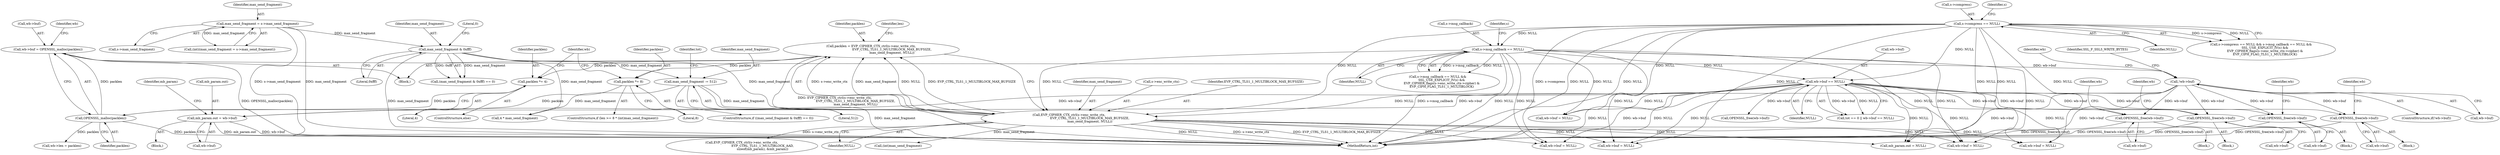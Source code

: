 digraph "0_openssl_77c77f0a1b9f15b869ca3342186dfbedd1119d0e@API" {
"1000336" [label="(Call,wb->buf = OPENSSL_malloc(packlen))"];
"1000340" [label="(Call,OPENSSL_malloc(packlen))"];
"1000333" [label="(Call,packlen *= 4)"];
"1000312" [label="(Call,packlen = EVP_CIPHER_CTX_ctrl(s->enc_write_ctx,\n                                          EVP_CTRL_TLS1_1_MULTIBLOCK_MAX_BUFSIZE,\n                                          max_send_fragment, NULL))"];
"1000314" [label="(Call,EVP_CIPHER_CTX_ctrl(s->enc_write_ctx,\n                                          EVP_CTRL_TLS1_1_MULTIBLOCK_MAX_BUFSIZE,\n                                          max_send_fragment, NULL))"];
"1000292" [label="(Call,max_send_fragment & 0xfff)"];
"1000258" [label="(Call,max_send_fragment = s->max_send_fragment)"];
"1000296" [label="(Call,max_send_fragment -= 512)"];
"1000264" [label="(Call,s->compress == NULL)"];
"1000270" [label="(Call,s->msg_callback == NULL)"];
"1000304" [label="(Call,wb->buf == NULL)"];
"1000329" [label="(Call,packlen *= 8)"];
"1000343" [label="(Call,!wb->buf)"];
"1000390" [label="(Call,OPENSSL_free(wb->buf))"];
"1000532" [label="(Call,OPENSSL_free(wb->buf))"];
"1000542" [label="(Call,mb_param.out = wb->buf)"];
"1000682" [label="(Call,OPENSSL_free(wb->buf))"];
"1000707" [label="(Call,OPENSSL_free(wb->buf))"];
"1000345" [label="(Identifier,wb)"];
"1000340" [label="(Call,OPENSSL_malloc(packlen))"];
"1000706" [label="(Block,)"];
"1000382" [label="(Block,)"];
"1000270" [label="(Call,s->msg_callback == NULL)"];
"1000268" [label="(Identifier,NULL)"];
"1000713" [label="(Identifier,wb)"];
"1000708" [label="(Call,wb->buf)"];
"1000314" [label="(Call,EVP_CIPHER_CTX_ctrl(s->enc_write_ctx,\n                                          EVP_CTRL_TLS1_1_MULTIBLOCK_MAX_BUFSIZE,\n                                          max_send_fragment, NULL))"];
"1000543" [label="(Call,mb_param.out)"];
"1000271" [label="(Call,s->msg_callback)"];
"1000334" [label="(Identifier,packlen)"];
"1000681" [label="(Block,)"];
"1000263" [label="(Call,s->compress == NULL && s->msg_callback == NULL &&\n        SSL_USE_EXPLICIT_IV(s) &&\n        EVP_CIPHER_flags(s->enc_write_ctx->cipher) &\n        EVP_CIPH_FLAG_TLS1_1_MULTIBLOCK)"];
"1000260" [label="(Call,s->max_send_fragment)"];
"1000546" [label="(Call,wb->buf)"];
"1000321" [label="(ControlStructure,if (len >= 8 * (int)max_send_fragment))"];
"1000256" [label="(Call,(int)(max_send_fragment = s->max_send_fragment))"];
"1000320" [label="(Identifier,NULL)"];
"1000551" [label="(Identifier,mb_param)"];
"1000309" [label="(Block,)"];
"1000331" [label="(Literal,8)"];
"1000683" [label="(Call,wb->buf)"];
"1000342" [label="(ControlStructure,if(!wb->buf))"];
"1000313" [label="(Identifier,packlen)"];
"1000682" [label="(Call,OPENSSL_free(wb->buf))"];
"1000319" [label="(Identifier,max_send_fragment)"];
"1000326" [label="(Call,(int)max_send_fragment)"];
"1000510" [label="(Call,EVP_CIPHER_CTX_ctrl(s->enc_write_ctx,\n                                          EVP_CTRL_TLS1_1_MULTIBLOCK_AAD,\n                                          sizeof(mb_param), &mb_param))"];
"1000536" [label="(Call,wb->buf = NULL)"];
"1000845" [label="(MethodReturn,int)"];
"1000532" [label="(Call,OPENSSL_free(wb->buf))"];
"1000356" [label="(Identifier,wb)"];
"1000304" [label="(Call,wb->buf == NULL)"];
"1000269" [label="(Call,s->msg_callback == NULL &&\n        SSL_USE_EXPLICIT_IV(s) &&\n        EVP_CIPHER_flags(s->enc_write_ctx->cipher) &\n        EVP_CIPH_FLAG_TLS1_1_MULTIBLOCK)"];
"1000531" [label="(Block,)"];
"1000533" [label="(Call,wb->buf)"];
"1000538" [label="(Identifier,wb)"];
"1000312" [label="(Call,packlen = EVP_CIPHER_CTX_ctrl(s->enc_write_ctx,\n                                          EVP_CTRL_TLS1_1_MULTIBLOCK_MAX_BUFSIZE,\n                                          max_send_fragment, NULL))"];
"1000315" [label="(Call,s->enc_write_ctx)"];
"1000338" [label="(Identifier,wb)"];
"1000711" [label="(Call,wb->buf = NULL)"];
"1000688" [label="(Identifier,wb)"];
"1000297" [label="(Identifier,max_send_fragment)"];
"1000396" [label="(Identifier,wb)"];
"1000295" [label="(Literal,0)"];
"1000332" [label="(ControlStructure,else)"];
"1000333" [label="(Call,packlen *= 4)"];
"1000318" [label="(Identifier,EVP_CTRL_TLS1_1_MULTIBLOCK_MAX_BUFSIZE)"];
"1000277" [label="(Identifier,s)"];
"1000343" [label="(Call,!wb->buf)"];
"1000294" [label="(Literal,0xfff)"];
"1000305" [label="(Call,wb->buf)"];
"1000542" [label="(Call,mb_param.out = wb->buf)"];
"1000292" [label="(Call,max_send_fragment & 0xfff)"];
"1000335" [label="(Literal,4)"];
"1000274" [label="(Identifier,NULL)"];
"1000365" [label="(Call,OPENSSL_free(wb->buf))"];
"1000686" [label="(Call,wb->buf = NULL)"];
"1000308" [label="(Identifier,NULL)"];
"1000369" [label="(Call,wb->buf = NULL)"];
"1000264" [label="(Call,s->compress == NULL)"];
"1000272" [label="(Identifier,s)"];
"1000341" [label="(Identifier,packlen)"];
"1000300" [label="(Call,tot == 0 || wb->buf == NULL)"];
"1000293" [label="(Identifier,max_send_fragment)"];
"1000389" [label="(Block,)"];
"1000258" [label="(Call,max_send_fragment = s->max_send_fragment)"];
"1000707" [label="(Call,OPENSSL_free(wb->buf))"];
"1000349" [label="(Identifier,SSL_F_SSL3_WRITE_BYTES)"];
"1000330" [label="(Identifier,packlen)"];
"1000354" [label="(Call,wb->len = packlen)"];
"1000394" [label="(Call,wb->buf = NULL)"];
"1000329" [label="(Call,packlen *= 8)"];
"1000296" [label="(Call,max_send_fragment -= 512)"];
"1000290" [label="(ControlStructure,if ((max_send_fragment & 0xfff) == 0))"];
"1000336" [label="(Call,wb->buf = OPENSSL_malloc(packlen))"];
"1000291" [label="(Call,(max_send_fragment & 0xfff) == 0)"];
"1000298" [label="(Literal,512)"];
"1000265" [label="(Call,s->compress)"];
"1000259" [label="(Identifier,max_send_fragment)"];
"1000386" [label="(Call,4 * max_send_fragment)"];
"1000323" [label="(Identifier,len)"];
"1000390" [label="(Call,OPENSSL_free(wb->buf))"];
"1000391" [label="(Call,wb->buf)"];
"1000493" [label="(Call,mb_param.out = NULL)"];
"1000337" [label="(Call,wb->buf)"];
"1000344" [label="(Call,wb->buf)"];
"1000302" [label="(Identifier,tot)"];
"1000336" -> "1000309"  [label="AST: "];
"1000336" -> "1000340"  [label="CFG: "];
"1000337" -> "1000336"  [label="AST: "];
"1000340" -> "1000336"  [label="AST: "];
"1000345" -> "1000336"  [label="CFG: "];
"1000336" -> "1000845"  [label="DDG: OPENSSL_malloc(packlen)"];
"1000340" -> "1000336"  [label="DDG: packlen"];
"1000336" -> "1000343"  [label="DDG: wb->buf"];
"1000340" -> "1000341"  [label="CFG: "];
"1000341" -> "1000340"  [label="AST: "];
"1000340" -> "1000845"  [label="DDG: packlen"];
"1000333" -> "1000340"  [label="DDG: packlen"];
"1000329" -> "1000340"  [label="DDG: packlen"];
"1000340" -> "1000354"  [label="DDG: packlen"];
"1000333" -> "1000332"  [label="AST: "];
"1000333" -> "1000335"  [label="CFG: "];
"1000334" -> "1000333"  [label="AST: "];
"1000335" -> "1000333"  [label="AST: "];
"1000338" -> "1000333"  [label="CFG: "];
"1000312" -> "1000333"  [label="DDG: packlen"];
"1000312" -> "1000309"  [label="AST: "];
"1000312" -> "1000314"  [label="CFG: "];
"1000313" -> "1000312"  [label="AST: "];
"1000314" -> "1000312"  [label="AST: "];
"1000323" -> "1000312"  [label="CFG: "];
"1000312" -> "1000845"  [label="DDG: EVP_CIPHER_CTX_ctrl(s->enc_write_ctx,\n                                          EVP_CTRL_TLS1_1_MULTIBLOCK_MAX_BUFSIZE,\n                                          max_send_fragment, NULL)"];
"1000314" -> "1000312"  [label="DDG: s->enc_write_ctx"];
"1000314" -> "1000312"  [label="DDG: EVP_CTRL_TLS1_1_MULTIBLOCK_MAX_BUFSIZE"];
"1000314" -> "1000312"  [label="DDG: max_send_fragment"];
"1000314" -> "1000312"  [label="DDG: NULL"];
"1000312" -> "1000329"  [label="DDG: packlen"];
"1000314" -> "1000320"  [label="CFG: "];
"1000315" -> "1000314"  [label="AST: "];
"1000318" -> "1000314"  [label="AST: "];
"1000319" -> "1000314"  [label="AST: "];
"1000320" -> "1000314"  [label="AST: "];
"1000314" -> "1000845"  [label="DDG: s->enc_write_ctx"];
"1000314" -> "1000845"  [label="DDG: EVP_CTRL_TLS1_1_MULTIBLOCK_MAX_BUFSIZE"];
"1000314" -> "1000845"  [label="DDG: NULL"];
"1000292" -> "1000314"  [label="DDG: max_send_fragment"];
"1000296" -> "1000314"  [label="DDG: max_send_fragment"];
"1000264" -> "1000314"  [label="DDG: NULL"];
"1000270" -> "1000314"  [label="DDG: NULL"];
"1000304" -> "1000314"  [label="DDG: NULL"];
"1000314" -> "1000326"  [label="DDG: max_send_fragment"];
"1000314" -> "1000394"  [label="DDG: NULL"];
"1000314" -> "1000493"  [label="DDG: NULL"];
"1000314" -> "1000510"  [label="DDG: s->enc_write_ctx"];
"1000314" -> "1000536"  [label="DDG: NULL"];
"1000314" -> "1000686"  [label="DDG: NULL"];
"1000314" -> "1000711"  [label="DDG: NULL"];
"1000292" -> "1000291"  [label="AST: "];
"1000292" -> "1000294"  [label="CFG: "];
"1000293" -> "1000292"  [label="AST: "];
"1000294" -> "1000292"  [label="AST: "];
"1000295" -> "1000292"  [label="CFG: "];
"1000292" -> "1000845"  [label="DDG: max_send_fragment"];
"1000292" -> "1000291"  [label="DDG: max_send_fragment"];
"1000292" -> "1000291"  [label="DDG: 0xfff"];
"1000258" -> "1000292"  [label="DDG: max_send_fragment"];
"1000292" -> "1000296"  [label="DDG: max_send_fragment"];
"1000292" -> "1000386"  [label="DDG: max_send_fragment"];
"1000258" -> "1000256"  [label="AST: "];
"1000258" -> "1000260"  [label="CFG: "];
"1000259" -> "1000258"  [label="AST: "];
"1000260" -> "1000258"  [label="AST: "];
"1000256" -> "1000258"  [label="CFG: "];
"1000258" -> "1000845"  [label="DDG: max_send_fragment"];
"1000258" -> "1000845"  [label="DDG: s->max_send_fragment"];
"1000258" -> "1000256"  [label="DDG: max_send_fragment"];
"1000296" -> "1000290"  [label="AST: "];
"1000296" -> "1000298"  [label="CFG: "];
"1000297" -> "1000296"  [label="AST: "];
"1000298" -> "1000296"  [label="AST: "];
"1000302" -> "1000296"  [label="CFG: "];
"1000296" -> "1000845"  [label="DDG: max_send_fragment"];
"1000296" -> "1000386"  [label="DDG: max_send_fragment"];
"1000264" -> "1000263"  [label="AST: "];
"1000264" -> "1000268"  [label="CFG: "];
"1000265" -> "1000264"  [label="AST: "];
"1000268" -> "1000264"  [label="AST: "];
"1000272" -> "1000264"  [label="CFG: "];
"1000263" -> "1000264"  [label="CFG: "];
"1000264" -> "1000845"  [label="DDG: s->compress"];
"1000264" -> "1000845"  [label="DDG: NULL"];
"1000264" -> "1000263"  [label="DDG: s->compress"];
"1000264" -> "1000263"  [label="DDG: NULL"];
"1000264" -> "1000270"  [label="DDG: NULL"];
"1000264" -> "1000304"  [label="DDG: NULL"];
"1000264" -> "1000369"  [label="DDG: NULL"];
"1000264" -> "1000394"  [label="DDG: NULL"];
"1000264" -> "1000493"  [label="DDG: NULL"];
"1000264" -> "1000536"  [label="DDG: NULL"];
"1000264" -> "1000686"  [label="DDG: NULL"];
"1000264" -> "1000711"  [label="DDG: NULL"];
"1000270" -> "1000269"  [label="AST: "];
"1000270" -> "1000274"  [label="CFG: "];
"1000271" -> "1000270"  [label="AST: "];
"1000274" -> "1000270"  [label="AST: "];
"1000277" -> "1000270"  [label="CFG: "];
"1000269" -> "1000270"  [label="CFG: "];
"1000270" -> "1000845"  [label="DDG: NULL"];
"1000270" -> "1000845"  [label="DDG: s->msg_callback"];
"1000270" -> "1000269"  [label="DDG: s->msg_callback"];
"1000270" -> "1000269"  [label="DDG: NULL"];
"1000270" -> "1000304"  [label="DDG: NULL"];
"1000270" -> "1000369"  [label="DDG: NULL"];
"1000270" -> "1000394"  [label="DDG: NULL"];
"1000270" -> "1000493"  [label="DDG: NULL"];
"1000270" -> "1000536"  [label="DDG: NULL"];
"1000270" -> "1000686"  [label="DDG: NULL"];
"1000270" -> "1000711"  [label="DDG: NULL"];
"1000304" -> "1000300"  [label="AST: "];
"1000304" -> "1000308"  [label="CFG: "];
"1000305" -> "1000304"  [label="AST: "];
"1000308" -> "1000304"  [label="AST: "];
"1000300" -> "1000304"  [label="CFG: "];
"1000304" -> "1000845"  [label="DDG: wb->buf"];
"1000304" -> "1000845"  [label="DDG: NULL"];
"1000304" -> "1000300"  [label="DDG: wb->buf"];
"1000304" -> "1000300"  [label="DDG: NULL"];
"1000304" -> "1000365"  [label="DDG: wb->buf"];
"1000304" -> "1000369"  [label="DDG: NULL"];
"1000304" -> "1000390"  [label="DDG: wb->buf"];
"1000304" -> "1000394"  [label="DDG: NULL"];
"1000304" -> "1000493"  [label="DDG: NULL"];
"1000304" -> "1000532"  [label="DDG: wb->buf"];
"1000304" -> "1000536"  [label="DDG: NULL"];
"1000304" -> "1000542"  [label="DDG: wb->buf"];
"1000304" -> "1000682"  [label="DDG: wb->buf"];
"1000304" -> "1000686"  [label="DDG: NULL"];
"1000304" -> "1000707"  [label="DDG: wb->buf"];
"1000304" -> "1000711"  [label="DDG: NULL"];
"1000329" -> "1000321"  [label="AST: "];
"1000329" -> "1000331"  [label="CFG: "];
"1000330" -> "1000329"  [label="AST: "];
"1000331" -> "1000329"  [label="AST: "];
"1000338" -> "1000329"  [label="CFG: "];
"1000343" -> "1000342"  [label="AST: "];
"1000343" -> "1000344"  [label="CFG: "];
"1000344" -> "1000343"  [label="AST: "];
"1000349" -> "1000343"  [label="CFG: "];
"1000356" -> "1000343"  [label="CFG: "];
"1000343" -> "1000845"  [label="DDG: wb->buf"];
"1000343" -> "1000845"  [label="DDG: !wb->buf"];
"1000343" -> "1000390"  [label="DDG: wb->buf"];
"1000343" -> "1000532"  [label="DDG: wb->buf"];
"1000343" -> "1000542"  [label="DDG: wb->buf"];
"1000343" -> "1000682"  [label="DDG: wb->buf"];
"1000343" -> "1000707"  [label="DDG: wb->buf"];
"1000390" -> "1000389"  [label="AST: "];
"1000390" -> "1000391"  [label="CFG: "];
"1000391" -> "1000390"  [label="AST: "];
"1000396" -> "1000390"  [label="CFG: "];
"1000390" -> "1000845"  [label="DDG: OPENSSL_free(wb->buf)"];
"1000532" -> "1000531"  [label="AST: "];
"1000532" -> "1000533"  [label="CFG: "];
"1000533" -> "1000532"  [label="AST: "];
"1000538" -> "1000532"  [label="CFG: "];
"1000532" -> "1000845"  [label="DDG: OPENSSL_free(wb->buf)"];
"1000542" -> "1000382"  [label="AST: "];
"1000542" -> "1000546"  [label="CFG: "];
"1000543" -> "1000542"  [label="AST: "];
"1000546" -> "1000542"  [label="AST: "];
"1000551" -> "1000542"  [label="CFG: "];
"1000542" -> "1000845"  [label="DDG: wb->buf"];
"1000542" -> "1000845"  [label="DDG: mb_param.out"];
"1000682" -> "1000681"  [label="AST: "];
"1000682" -> "1000683"  [label="CFG: "];
"1000683" -> "1000682"  [label="AST: "];
"1000688" -> "1000682"  [label="CFG: "];
"1000682" -> "1000845"  [label="DDG: OPENSSL_free(wb->buf)"];
"1000707" -> "1000706"  [label="AST: "];
"1000707" -> "1000708"  [label="CFG: "];
"1000708" -> "1000707"  [label="AST: "];
"1000713" -> "1000707"  [label="CFG: "];
"1000707" -> "1000845"  [label="DDG: OPENSSL_free(wb->buf)"];
}

